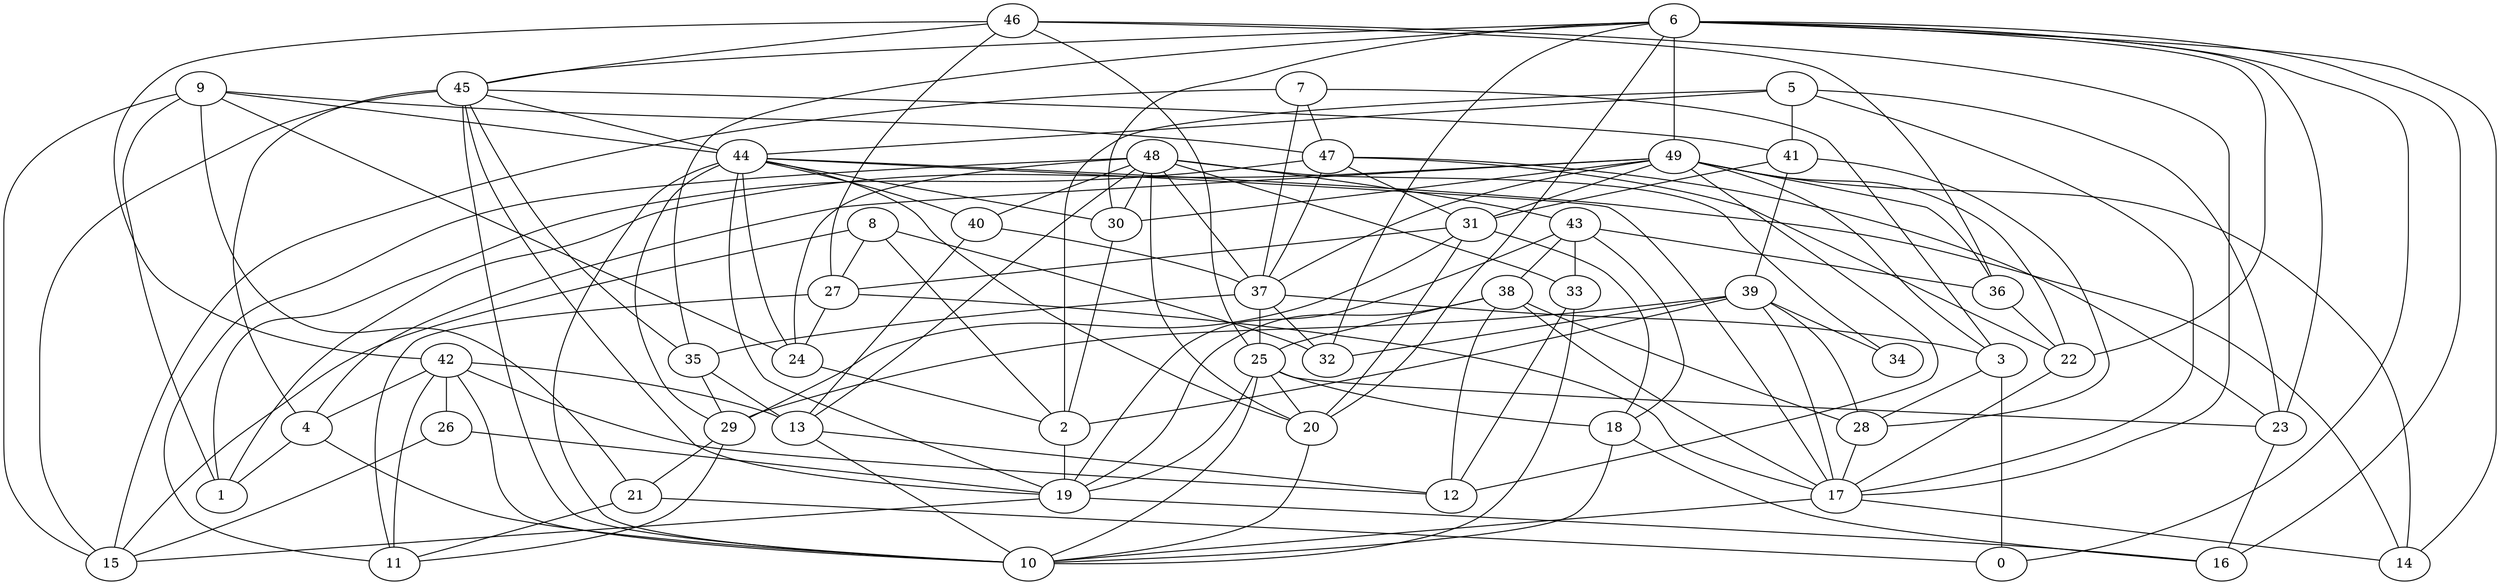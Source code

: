 digraph GG_graph {

subgraph G_graph {
edge [color = black]
"27" -> "11" [dir = none]
"46" -> "45" [dir = none]
"46" -> "42" [dir = none]
"46" -> "36" [dir = none]
"46" -> "27" [dir = none]
"8" -> "15" [dir = none]
"8" -> "2" [dir = none]
"4" -> "1" [dir = none]
"4" -> "10" [dir = none]
"28" -> "17" [dir = none]
"41" -> "39" [dir = none]
"41" -> "28" [dir = none]
"5" -> "23" [dir = none]
"5" -> "17" [dir = none]
"5" -> "41" [dir = none]
"5" -> "2" [dir = none]
"29" -> "21" [dir = none]
"29" -> "11" [dir = none]
"47" -> "22" [dir = none]
"47" -> "37" [dir = none]
"7" -> "15" [dir = none]
"7" -> "47" [dir = none]
"7" -> "3" [dir = none]
"2" -> "19" [dir = none]
"25" -> "19" [dir = none]
"25" -> "10" [dir = none]
"25" -> "18" [dir = none]
"13" -> "12" [dir = none]
"13" -> "10" [dir = none]
"19" -> "16" [dir = none]
"36" -> "22" [dir = none]
"43" -> "18" [dir = none]
"43" -> "19" [dir = none]
"43" -> "38" [dir = none]
"22" -> "17" [dir = none]
"9" -> "47" [dir = none]
"9" -> "15" [dir = none]
"38" -> "12" [dir = none]
"23" -> "16" [dir = none]
"21" -> "11" [dir = none]
"31" -> "20" [dir = none]
"24" -> "2" [dir = none]
"37" -> "35" [dir = none]
"37" -> "32" [dir = none]
"26" -> "15" [dir = none]
"6" -> "14" [dir = none]
"6" -> "45" [dir = none]
"6" -> "22" [dir = none]
"6" -> "30" [dir = none]
"6" -> "23" [dir = none]
"6" -> "0" [dir = none]
"3" -> "0" [dir = none]
"3" -> "28" [dir = none]
"45" -> "35" [dir = none]
"45" -> "41" [dir = none]
"45" -> "44" [dir = none]
"45" -> "4" [dir = none]
"45" -> "10" [dir = none]
"45" -> "15" [dir = none]
"33" -> "10" [dir = none]
"33" -> "12" [dir = none]
"44" -> "30" [dir = none]
"44" -> "40" [dir = none]
"44" -> "20" [dir = none]
"44" -> "19" [dir = none]
"44" -> "29" [dir = none]
"44" -> "17" [dir = none]
"44" -> "24" [dir = none]
"48" -> "43" [dir = none]
"48" -> "37" [dir = none]
"48" -> "11" [dir = none]
"48" -> "33" [dir = none]
"48" -> "30" [dir = none]
"48" -> "13" [dir = none]
"48" -> "34" [dir = none]
"48" -> "20" [dir = none]
"39" -> "2" [dir = none]
"39" -> "32" [dir = none]
"39" -> "28" [dir = none]
"39" -> "17" [dir = none]
"39" -> "34" [dir = none]
"18" -> "16" [dir = none]
"18" -> "10" [dir = none]
"40" -> "13" [dir = none]
"17" -> "10" [dir = none]
"49" -> "31" [dir = none]
"49" -> "36" [dir = none]
"49" -> "22" [dir = none]
"49" -> "30" [dir = none]
"49" -> "37" [dir = none]
"49" -> "1" [dir = none]
"49" -> "3" [dir = none]
"49" -> "14" [dir = none]
"42" -> "26" [dir = none]
"42" -> "13" [dir = none]
"42" -> "4" [dir = none]
"42" -> "12" [dir = none]
"42" -> "11" [dir = none]
"20" -> "10" [dir = none]
"49" -> "4" [dir = none]
"35" -> "13" [dir = none]
"9" -> "24" [dir = none]
"49" -> "12" [dir = none]
"17" -> "14" [dir = none]
"43" -> "36" [dir = none]
"31" -> "27" [dir = none]
"38" -> "28" [dir = none]
"8" -> "27" [dir = none]
"48" -> "24" [dir = none]
"45" -> "19" [dir = none]
"35" -> "29" [dir = none]
"8" -> "32" [dir = none]
"37" -> "25" [dir = none]
"44" -> "10" [dir = none]
"41" -> "31" [dir = none]
"38" -> "19" [dir = none]
"37" -> "3" [dir = none]
"6" -> "32" [dir = none]
"48" -> "40" [dir = none]
"26" -> "19" [dir = none]
"21" -> "0" [dir = none]
"30" -> "2" [dir = none]
"31" -> "18" [dir = none]
"19" -> "15" [dir = none]
"47" -> "23" [dir = none]
"39" -> "29" [dir = none]
"46" -> "17" [dir = none]
"9" -> "21" [dir = none]
"9" -> "1" [dir = none]
"27" -> "24" [dir = none]
"38" -> "25" [dir = none]
"6" -> "49" [dir = none]
"7" -> "37" [dir = none]
"44" -> "14" [dir = none]
"25" -> "20" [dir = none]
"46" -> "25" [dir = none]
"9" -> "44" [dir = none]
"6" -> "20" [dir = none]
"6" -> "16" [dir = none]
"38" -> "17" [dir = none]
"47" -> "1" [dir = none]
"27" -> "17" [dir = none]
"43" -> "33" [dir = none]
"25" -> "23" [dir = none]
"47" -> "31" [dir = none]
"40" -> "37" [dir = none]
"42" -> "10" [dir = none]
"31" -> "29" [dir = none]
"5" -> "44" [dir = none]
"6" -> "35" [dir = none]
}

}

